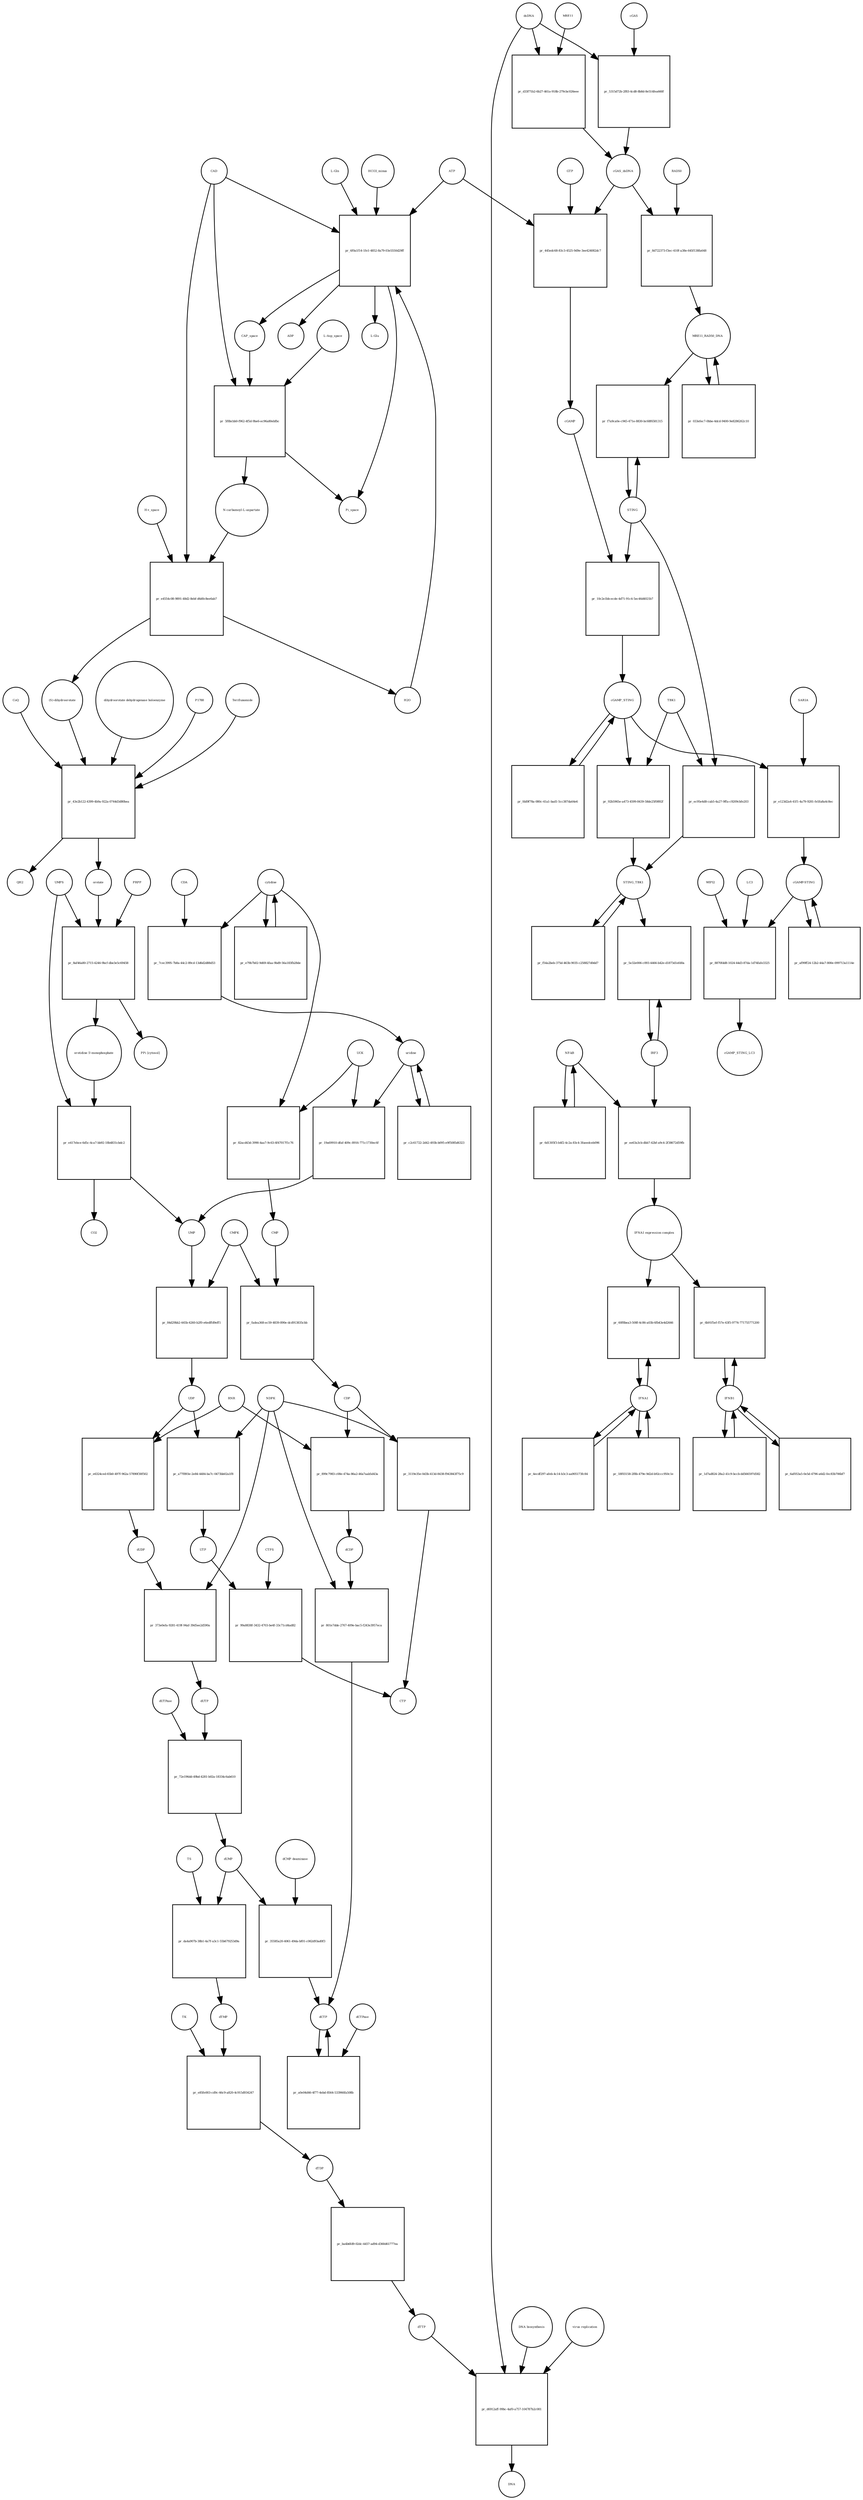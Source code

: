 strict digraph  {
"L-Gln" [annotation="", bipartite=0, cls="simple chemical", fontsize=4, label="L-Gln", shape=circle];
"pr_6f0a1f14-1fe1-4852-8a79-03e5550d29ff" [annotation="", bipartite=1, cls=process, fontsize=4, label="pr_6f0a1f14-1fe1-4852-8a79-03e5550d29ff", shape=square];
CAP_space [annotation="", bipartite=0, cls="simple chemical", fontsize=4, label=CAP_space, shape=circle];
CAD [annotation="", bipartite=0, cls=macromolecule, fontsize=4, label=CAD, shape=circle];
HCO3_minus [annotation="", bipartite=0, cls="simple chemical", fontsize=4, label=HCO3_minus, shape=circle];
H2O [annotation="", bipartite=0, cls="simple chemical", fontsize=4, label=H2O, shape=circle];
ATP [annotation="", bipartite=0, cls="simple chemical", fontsize=4, label=ATP, shape=circle];
"L-Glu" [annotation="", bipartite=0, cls="simple chemical", fontsize=4, label="L-Glu", shape=circle];
ADP [annotation="", bipartite=0, cls="simple chemical", fontsize=4, label=ADP, shape=circle];
Pi_space [annotation="", bipartite=0, cls="simple chemical", fontsize=4, label=Pi_space, shape=circle];
cytidine [annotation="", bipartite=0, cls="simple chemical", fontsize=4, label=cytidine, shape=circle];
"pr_7cec3995-7b8a-44c2-89cd-13d6d2d88d53" [annotation="", bipartite=1, cls=process, fontsize=4, label="pr_7cec3995-7b8a-44c2-89cd-13d6d2d88d53", shape=square];
uridine [annotation="", bipartite=0, cls="simple chemical", fontsize=4, label=uridine, shape=circle];
CDA [annotation="", bipartite=0, cls=macromolecule, fontsize=4, label=CDA, shape=circle];
"pr_19a69910-dfaf-409c-8916-771c1730ec6f" [annotation="", bipartite=1, cls=process, fontsize=4, label="pr_19a69910-dfaf-409c-8916-771c1730ec6f", shape=square];
UMP [annotation="", bipartite=0, cls="simple chemical", fontsize=4, label=UMP, shape=circle];
UCK [annotation="", bipartite=0, cls=macromolecule, fontsize=4, label=UCK, shape=circle];
"pr_82acd43d-3990-4aa7-9c63-6f47017f1c76" [annotation="", bipartite=1, cls=process, fontsize=4, label="pr_82acd43d-3990-4aa7-9c63-6f47017f1c76", shape=square];
CMP [annotation="", bipartite=0, cls="simple chemical", fontsize=4, label=CMP, shape=circle];
"pr_c2c61722-2d42-493b-b095-e9f5085d6323" [annotation="", bipartite=1, cls=process, fontsize=4, label="pr_c2c61722-2d42-493b-b095-e9f5085d6323", shape=square];
"pr_e79b7b02-9d69-4faa-9bd9-56a183fb28de" [annotation="", bipartite=1, cls=process, fontsize=4, label="pr_e79b7b02-9d69-4faa-9bd9-56a183fb28de", shape=square];
"pr_84d29bb2-445b-4260-b2f0-e6edffd9eff1" [annotation="", bipartite=1, cls=process, fontsize=4, label="pr_84d29bb2-445b-4260-b2f0-e6edffd9eff1", shape=square];
UDP [annotation="", bipartite=0, cls="simple chemical", fontsize=4, label=UDP, shape=circle];
CMPK [annotation="", bipartite=0, cls=macromolecule, fontsize=4, label=CMPK, shape=circle];
"pr_fadea368-ec59-4839-890e-dcd913835cbb" [annotation="", bipartite=1, cls=process, fontsize=4, label="pr_fadea368-ec59-4839-890e-dcd913835cbb", shape=square];
CDP [annotation="", bipartite=0, cls="simple chemical", fontsize=4, label=CDP, shape=circle];
"pr_a77f893e-2e84-4484-ba7c-0473bb02a1f8" [annotation="", bipartite=1, cls=process, fontsize=4, label="pr_a77f893e-2e84-4484-ba7c-0473bb02a1f8", shape=square];
UTP [annotation="", bipartite=0, cls="simple chemical", fontsize=4, label=UTP, shape=circle];
NDPK [annotation="", bipartite=0, cls=macromolecule, fontsize=4, label=NDPK, shape=circle];
"pr_3119e35e-0d3b-413d-8438-f943843f75c9" [annotation="", bipartite=1, cls=process, fontsize=4, label="pr_3119e35e-0d3b-413d-8438-f943843f75c9", shape=square];
CTP [annotation="", bipartite=0, cls="simple chemical", fontsize=4, label=CTP, shape=circle];
"pr_99a8838f-3432-4703-be4f-33c71cd4ad82" [annotation="", bipartite=1, cls=process, fontsize=4, label="pr_99a8838f-3432-4703-be4f-33c71cd4ad82", shape=square];
CTPS [annotation="", bipartite=0, cls=macromolecule, fontsize=4, label=CTPS, shape=circle];
"pr_e6324ced-65b0-497f-962a-57890f30f502" [annotation="", bipartite=1, cls=process, fontsize=4, label="pr_e6324ced-65b0-497f-962a-57890f30f502", shape=square];
dUDP [annotation="", bipartite=0, cls="simple chemical", fontsize=4, label=dUDP, shape=circle];
RNR [annotation="", bipartite=0, cls=macromolecule, fontsize=4, label=RNR, shape=circle];
"pr_373e0efa-9281-419f-94af-39d5ee2d590a" [annotation="", bipartite=1, cls=process, fontsize=4, label="pr_373e0efa-9281-419f-94af-39d5ee2d590a", shape=square];
dUTP [annotation="", bipartite=0, cls="simple chemical", fontsize=4, label=dUTP, shape=circle];
dCDP [annotation="", bipartite=0, cls="simple chemical", fontsize=4, label=dCDP, shape=circle];
"pr_801e7dde-2767-409e-bac5-f243e3957eca" [annotation="", bipartite=1, cls=process, fontsize=4, label="pr_801e7dde-2767-409e-bac5-f243e3957eca", shape=square];
dCTP [annotation="", bipartite=0, cls="simple chemical", fontsize=4, label=dCTP, shape=circle];
"pr_899c7983-c08e-474a-86a2-46a7aab5d43a" [annotation="", bipartite=1, cls=process, fontsize=4, label="pr_899c7983-c08e-474a-86a2-46a7aab5d43a", shape=square];
"pr_72e196dd-49bd-4281-b02a-18334c6ab610" [annotation="", bipartite=1, cls=process, fontsize=4, label="pr_72e196dd-49bd-4281-b02a-18334c6ab610", shape=square];
dUMP [annotation="", bipartite=0, cls="simple chemical", fontsize=4, label=dUMP, shape=circle];
dUTPase [annotation="", bipartite=0, cls=macromolecule, fontsize=4, label=dUTPase, shape=circle];
"pr_a0e04d46-4f77-4ebd-8564-533966fa508b" [annotation="", bipartite=1, cls=process, fontsize=4, label="pr_a0e04d46-4f77-4ebd-8564-533966fa508b", shape=square];
dCTPase [annotation="", bipartite=0, cls=macromolecule, fontsize=4, label=dCTPase, shape=circle];
"pr_35585a20-4061-49da-bf01-c062d93ad0f3" [annotation="", bipartite=1, cls=process, fontsize=4, label="pr_35585a20-4061-49da-bf01-c062d93ad0f3", shape=square];
"dCMP deaminase" [annotation="", bipartite=0, cls=macromolecule, fontsize=4, label="dCMP deaminase", shape=circle];
"pr_da4a907b-38b1-4a7f-a3c1-55b679253d9a" [annotation="", bipartite=1, cls=process, fontsize=4, label="pr_da4a907b-38b1-4a7f-a3c1-55b679253d9a", shape=square];
dTMP [annotation="", bipartite=0, cls="simple chemical", fontsize=4, label=dTMP, shape=circle];
TS [annotation="", bipartite=0, cls=macromolecule, fontsize=4, label=TS, shape=circle];
"pr_e85fe003-cd9c-46c9-a820-4c915d934247" [annotation="", bipartite=1, cls=process, fontsize=4, label="pr_e85fe003-cd9c-46c9-a820-4c915d934247", shape=square];
dTDP [annotation="", bipartite=0, cls="simple chemical", fontsize=4, label=dTDP, shape=circle];
TK [annotation="", bipartite=0, cls=macromolecule, fontsize=4, label=TK, shape=circle];
"pr_ba4b6fd9-02dc-4457-ad94-d360d61777ea" [annotation="", bipartite=1, cls=process, fontsize=4, label="pr_ba4b6fd9-02dc-4457-ad94-d360d61777ea", shape=square];
dTTP [annotation="", bipartite=0, cls="simple chemical", fontsize=4, label=dTTP, shape=circle];
dsDNA [annotation="", bipartite=0, cls="simple chemical", fontsize=4, label=dsDNA, shape=circle];
"pr_5315d72b-2f83-4cd8-8b8d-8e514fea660f" [annotation="", bipartite=1, cls=process, fontsize=4, label="pr_5315d72b-2f83-4cd8-8b8d-8e514fea660f", shape=square];
cGAS [annotation="", bipartite=0, cls=macromolecule, fontsize=4, label=cGAS, shape=circle];
cGAS_dsDNA [annotation="", bipartite=0, cls=complex, fontsize=4, label=cGAS_dsDNA, shape=circle];
"pr_445edc68-83c3-4525-9d9e-3ee424082dc7" [annotation="", bipartite=1, cls=process, fontsize=4, label="pr_445edc68-83c3-4525-9d9e-3ee424082dc7", shape=square];
GTP [annotation="", bipartite=0, cls="simple chemical", fontsize=4, label=GTP, shape=circle];
cGAMP [annotation="", bipartite=0, cls="simple chemical", fontsize=4, label=cGAMP, shape=circle];
"pr_10c2e1bb-ecde-4d71-91c4-5ec46d4021b7" [annotation="", bipartite=1, cls=process, fontsize=4, label="pr_10c2e1bb-ecde-4d71-91c4-5ec46d4021b7", shape=square];
STING [annotation="", bipartite=0, cls="macromolecule multimer", fontsize=4, label=STING, shape=circle];
cGAMP_STING [annotation="", bipartite=0, cls=complex, fontsize=4, label=cGAMP_STING, shape=circle];
TBK1 [annotation="", bipartite=0, cls=macromolecule, fontsize=4, label=TBK1, shape=circle];
"pr_92b5965e-a473-4599-8439-58de25f0892f" [annotation="", bipartite=1, cls=process, fontsize=4, label="pr_92b5965e-a473-4599-8439-58de25f0892f", shape=square];
STING_TBK1 [annotation="", bipartite=0, cls=complex, fontsize=4, label=STING_TBK1, shape=circle];
"pr_fdd9f78a-080c-41a1-bad1-5cc387da64e6" [annotation="", bipartite=1, cls=process, fontsize=4, label="pr_fdd9f78a-080c-41a1-bad1-5cc387da64e6", shape=square];
"pr_f54a2beb-375d-463b-9035-c258827d0dd7" [annotation="", bipartite=1, cls=process, fontsize=4, label="pr_f54a2beb-375d-463b-9035-c258827d0dd7", shape=square];
"NF-kB" [annotation="", bipartite=0, cls=complex, fontsize=4, label="NF-kB", shape=circle];
"pr_6d1305f3-b4f2-4c2a-83c4-3faeedceb096" [annotation="", bipartite=1, cls=process, fontsize=4, label="pr_6d1305f3-b4f2-4c2a-83c4-3faeedceb096", shape=square];
IFNA1 [annotation="", bipartite=0, cls="nucleic acid feature", fontsize=4, label=IFNA1, shape=circle];
"pr_18f03158-2f8b-479e-9d2d-b92ccc950c1e" [annotation="", bipartite=1, cls=process, fontsize=4, label="pr_18f03158-2f8b-479e-9d2d-b92ccc950c1e", shape=square];
IFNB1 [annotation="", bipartite=0, cls="nucleic acid feature", fontsize=4, label=IFNB1, shape=circle];
"pr_6af053a5-0e5d-4796-a6d2-fec83b706bf7" [annotation="", bipartite=1, cls=process, fontsize=4, label="pr_6af053a5-0e5d-4796-a6d2-fec83b706bf7", shape=square];
"pr_4ecdf297-afeb-4c14-b3c3-aa905173fc84" [annotation="", bipartite=1, cls=process, fontsize=4, label="pr_4ecdf297-afeb-4c14-b3c3-aa905173fc84", shape=square];
"pr_1d7ad824-28a2-41c9-bccb-dd566597d582" [annotation="", bipartite=1, cls=process, fontsize=4, label="pr_1d7ad824-28a2-41c9-bccb-dd566597d582", shape=square];
"pr_6b91f5ef-f57e-43f5-9774-771755771200" [annotation="", bipartite=1, cls=process, fontsize=4, label="pr_6b91f5ef-f57e-43f5-9774-771755771200", shape=square];
"IFNA1 expression complex" [annotation="", bipartite=0, cls=complex, fontsize=4, label="IFNA1 expression complex", shape=circle];
"cGAMP-STING" [annotation="", bipartite=0, cls=complex, fontsize=4, label="cGAMP-STING", shape=circle];
"pr_af99ff24-12b2-44a7-800e-099713a1114e" [annotation="", bipartite=1, cls=process, fontsize=4, label="pr_af99ff24-12b2-44a7-800e-099713a1114e", shape=square];
"pr_d33f71b2-6b27-461a-918b-279cbc026eee" [annotation="", bipartite=1, cls=process, fontsize=4, label="pr_d33f71b2-6b27-461a-918b-279cbc026eee", shape=square];
MRE11 [annotation="", bipartite=0, cls="macromolecule multimer", fontsize=4, label=MRE11, shape=circle];
RAD50 [annotation="", bipartite=0, cls="macromolecule multimer", fontsize=4, label=RAD50, shape=circle];
"pr_8d722373-f3ec-410f-a38e-645f138fa648" [annotation="", bipartite=1, cls=process, fontsize=4, label="pr_8d722373-f3ec-410f-a38e-645f138fa648", shape=square];
MRE11_RAD50_DNA [annotation="", bipartite=0, cls=complex, fontsize=4, label=MRE11_RAD50_DNA, shape=circle];
IRF3 [annotation="", bipartite=0, cls="macromolecule multimer", fontsize=4, label=IRF3, shape=circle];
"pr_5e32e006-c093-4466-b42e-d1873d1efd0a" [annotation="", bipartite=1, cls=process, fontsize=4, label="pr_5e32e006-c093-4466-b42e-d1873d1efd0a", shape=square];
"pr_e123d2a4-41f1-4a79-9281-fe5fa8a4c8ec" [annotation="", bipartite=1, cls=process, fontsize=4, label="pr_e123d2a4-41f1-4a79-9281-fe5fa8a4c8ec", shape=square];
SAR1A [annotation="", bipartite=0, cls=macromolecule, fontsize=4, label=SAR1A, shape=circle];
"pr_8870fdd8-1024-44d3-87da-1d74fafe3325" [annotation="", bipartite=1, cls=process, fontsize=4, label="pr_8870fdd8-1024-44d3-87da-1d74fafe3325", shape=square];
LC3 [annotation="", bipartite=0, cls=macromolecule, fontsize=4, label=LC3, shape=circle];
cGAMP_STING_LC3 [annotation="", bipartite=0, cls=complex, fontsize=4, label=cGAMP_STING_LC3, shape=circle];
WIPI2 [annotation="", bipartite=0, cls=macromolecule, fontsize=4, label=WIPI2, shape=circle];
"pr_f7a9ca0e-c945-471e-8830-bc68f6581315" [annotation="", bipartite=1, cls=process, fontsize=4, label="pr_f7a9ca0e-c945-471e-8830-bc68f6581315", shape=square];
"pr_ec95e4d8-cab5-4a27-9ffa-c9209cbfe203" [annotation="", bipartite=1, cls=process, fontsize=4, label="pr_ec95e4d8-cab5-4a27-9ffa-c9209cbfe203", shape=square];
"pr_033efec7-0bbe-4dcd-9400-9e8286262c10" [annotation="", bipartite=1, cls=process, fontsize=4, label="pr_033efec7-0bbe-4dcd-9400-9e8286262c10", shape=square];
"pr_5f8bcbb0-f962-4f5d-9be6-ec96a80ebfbc" [annotation="", bipartite=1, cls=process, fontsize=4, label="pr_5f8bcbb0-f962-4f5d-9be6-ec96a80ebfbc", shape=square];
"N-carbamoyl-L-aspartate" [annotation="", bipartite=0, cls="simple chemical", fontsize=4, label="N-carbamoyl-L-aspartate", shape=circle];
"L-Asp_space" [annotation="", bipartite=0, cls="simple chemical", fontsize=4, label="L-Asp_space", shape=circle];
"pr_e4554c08-9891-48d2-8ebf-d6d0c8ee6ab7" [annotation="", bipartite=1, cls=process, fontsize=4, label="pr_e4554c08-9891-48d2-8ebf-d6d0c8ee6ab7", shape=square];
"(S)-dihydroorotate" [annotation="", bipartite=0, cls="simple chemical", fontsize=4, label="(S)-dihydroorotate", shape=circle];
"H+_space" [annotation="", bipartite=0, cls="simple chemical", fontsize=4, label="H+_space", shape=circle];
"pr_43e2b122-4399-4b9a-922a-0744d3d80bea" [annotation="", bipartite=1, cls=process, fontsize=4, label="pr_43e2b122-4399-4b9a-922a-0744d3d80bea", shape=square];
orotate [annotation="", bipartite=0, cls="simple chemical", fontsize=4, label=orotate, shape=circle];
"dihydroorotate dehydrogenase holoenzyme" [annotation="", bipartite=0, cls="simple chemical", fontsize=4, label="dihydroorotate dehydrogenase holoenzyme", shape=circle];
P1788 [annotation="", bipartite=0, cls="simple chemical", fontsize=4, label=P1788, shape=circle];
Teriflunomide [annotation="", bipartite=0, cls="simple chemical", fontsize=4, label=Teriflunomide, shape=circle];
CoQ [annotation="", bipartite=0, cls="simple chemical", fontsize=4, label=CoQ, shape=circle];
QH2 [annotation="", bipartite=0, cls="simple chemical", fontsize=4, label=QH2, shape=circle];
"pr_8af46a80-2715-4246-9bcf-dbe3e5c69458" [annotation="", bipartite=1, cls=process, fontsize=4, label="pr_8af46a80-2715-4246-9bcf-dbe3e5c69458", shape=square];
"orotidine 5'-monophosphate" [annotation="", bipartite=0, cls="simple chemical", fontsize=4, label="orotidine 5'-monophosphate", shape=circle];
UMPS [annotation="", bipartite=0, cls="macromolecule multimer", fontsize=4, label=UMPS, shape=circle];
PRPP [annotation="", bipartite=0, cls="simple chemical", fontsize=4, label=PRPP, shape=circle];
"PPi [cytosol]" [annotation="", bipartite=0, cls="simple chemical", fontsize=4, label="PPi [cytosol]", shape=circle];
"pr_e417ebce-6d5c-4ca7-bb92-18b4831cbdc2" [annotation="", bipartite=1, cls=process, fontsize=4, label="pr_e417ebce-6d5c-4ca7-bb92-18b4831cbdc2", shape=square];
CO2 [annotation="", bipartite=0, cls="simple chemical", fontsize=4, label=CO2, shape=circle];
"pr_d6912aff-99bc-4af0-a757-104787b2c081" [annotation="", bipartite=1, cls=process, fontsize=4, label="pr_d6912aff-99bc-4af0-a757-104787b2c081", shape=square];
DNA [annotation="", bipartite=0, cls="nucleic acid feature", fontsize=4, label=DNA, shape=circle];
"DNA biosynthesis" [annotation="urn_miriam_obo.go_GO%3A0071897", bipartite=0, cls=phenotype, fontsize=4, label="DNA biosynthesis", shape=circle];
"virus replication" [annotation="", bipartite=0, cls=phenotype, fontsize=4, label="virus replication", shape=circle];
"pr_60f8bea3-508f-4c86-a03b-6fb43e4d2666" [annotation="", bipartite=1, cls=process, fontsize=4, label="pr_60f8bea3-508f-4c86-a03b-6fb43e4d2666", shape=square];
"pr_ee63a3cb-dbb7-42bf-a9c4-2f38672d59fb" [annotation="", bipartite=1, cls=process, fontsize=4, label="pr_ee63a3cb-dbb7-42bf-a9c4-2f38672d59fb", shape=square];
"L-Gln" -> "pr_6f0a1f14-1fe1-4852-8a79-03e5550d29ff"  [annotation="", interaction_type=consumption];
"pr_6f0a1f14-1fe1-4852-8a79-03e5550d29ff" -> CAP_space  [annotation="", interaction_type=production];
"pr_6f0a1f14-1fe1-4852-8a79-03e5550d29ff" -> "L-Glu"  [annotation="", interaction_type=production];
"pr_6f0a1f14-1fe1-4852-8a79-03e5550d29ff" -> ADP  [annotation="", interaction_type=production];
"pr_6f0a1f14-1fe1-4852-8a79-03e5550d29ff" -> Pi_space  [annotation="", interaction_type=production];
CAP_space -> "pr_5f8bcbb0-f962-4f5d-9be6-ec96a80ebfbc"  [annotation="", interaction_type=consumption];
CAD -> "pr_6f0a1f14-1fe1-4852-8a79-03e5550d29ff"  [annotation=urn_miriam_reactome_REACT_1698, interaction_type=catalysis];
CAD -> "pr_5f8bcbb0-f962-4f5d-9be6-ec96a80ebfbc"  [annotation=urn_miriam_reactome_REACT_1698, interaction_type=catalysis];
CAD -> "pr_e4554c08-9891-48d2-8ebf-d6d0c8ee6ab7"  [annotation=urn_miriam_reactome_REACT_1698, interaction_type=catalysis];
HCO3_minus -> "pr_6f0a1f14-1fe1-4852-8a79-03e5550d29ff"  [annotation="", interaction_type=consumption];
H2O -> "pr_6f0a1f14-1fe1-4852-8a79-03e5550d29ff"  [annotation="", interaction_type=consumption];
ATP -> "pr_6f0a1f14-1fe1-4852-8a79-03e5550d29ff"  [annotation="", interaction_type=consumption];
ATP -> "pr_445edc68-83c3-4525-9d9e-3ee424082dc7"  [annotation="", interaction_type=consumption];
cytidine -> "pr_7cec3995-7b8a-44c2-89cd-13d6d2d88d53"  [annotation="", interaction_type=consumption];
cytidine -> "pr_82acd43d-3990-4aa7-9c63-6f47017f1c76"  [annotation="", interaction_type=consumption];
cytidine -> "pr_e79b7b02-9d69-4faa-9bd9-56a183fb28de"  [annotation="", interaction_type=consumption];
"pr_7cec3995-7b8a-44c2-89cd-13d6d2d88d53" -> uridine  [annotation="", interaction_type=production];
uridine -> "pr_19a69910-dfaf-409c-8916-771c1730ec6f"  [annotation="", interaction_type=consumption];
uridine -> "pr_c2c61722-2d42-493b-b095-e9f5085d6323"  [annotation="", interaction_type=consumption];
CDA -> "pr_7cec3995-7b8a-44c2-89cd-13d6d2d88d53"  [annotation="", interaction_type=catalysis];
"pr_19a69910-dfaf-409c-8916-771c1730ec6f" -> UMP  [annotation="", interaction_type=production];
UMP -> "pr_84d29bb2-445b-4260-b2f0-e6edffd9eff1"  [annotation="", interaction_type=consumption];
UCK -> "pr_19a69910-dfaf-409c-8916-771c1730ec6f"  [annotation="", interaction_type=catalysis];
UCK -> "pr_82acd43d-3990-4aa7-9c63-6f47017f1c76"  [annotation="", interaction_type=catalysis];
"pr_82acd43d-3990-4aa7-9c63-6f47017f1c76" -> CMP  [annotation="", interaction_type=production];
CMP -> "pr_fadea368-ec59-4839-890e-dcd913835cbb"  [annotation="", interaction_type=consumption];
"pr_c2c61722-2d42-493b-b095-e9f5085d6323" -> uridine  [annotation="", interaction_type=production];
"pr_e79b7b02-9d69-4faa-9bd9-56a183fb28de" -> cytidine  [annotation="", interaction_type=production];
"pr_84d29bb2-445b-4260-b2f0-e6edffd9eff1" -> UDP  [annotation="", interaction_type=production];
UDP -> "pr_a77f893e-2e84-4484-ba7c-0473bb02a1f8"  [annotation="", interaction_type=consumption];
UDP -> "pr_e6324ced-65b0-497f-962a-57890f30f502"  [annotation="", interaction_type=consumption];
CMPK -> "pr_84d29bb2-445b-4260-b2f0-e6edffd9eff1"  [annotation="", interaction_type=catalysis];
CMPK -> "pr_fadea368-ec59-4839-890e-dcd913835cbb"  [annotation="", interaction_type=catalysis];
"pr_fadea368-ec59-4839-890e-dcd913835cbb" -> CDP  [annotation="", interaction_type=production];
CDP -> "pr_3119e35e-0d3b-413d-8438-f943843f75c9"  [annotation="", interaction_type=consumption];
CDP -> "pr_899c7983-c08e-474a-86a2-46a7aab5d43a"  [annotation="", interaction_type=consumption];
"pr_a77f893e-2e84-4484-ba7c-0473bb02a1f8" -> UTP  [annotation="", interaction_type=production];
UTP -> "pr_99a8838f-3432-4703-be4f-33c71cd4ad82"  [annotation="", interaction_type=consumption];
NDPK -> "pr_a77f893e-2e84-4484-ba7c-0473bb02a1f8"  [annotation="", interaction_type=catalysis];
NDPK -> "pr_3119e35e-0d3b-413d-8438-f943843f75c9"  [annotation="", interaction_type=catalysis];
NDPK -> "pr_373e0efa-9281-419f-94af-39d5ee2d590a"  [annotation="", interaction_type=catalysis];
NDPK -> "pr_801e7dde-2767-409e-bac5-f243e3957eca"  [annotation="", interaction_type=catalysis];
"pr_3119e35e-0d3b-413d-8438-f943843f75c9" -> CTP  [annotation="", interaction_type=production];
"pr_99a8838f-3432-4703-be4f-33c71cd4ad82" -> CTP  [annotation="", interaction_type=production];
CTPS -> "pr_99a8838f-3432-4703-be4f-33c71cd4ad82"  [annotation="", interaction_type=catalysis];
"pr_e6324ced-65b0-497f-962a-57890f30f502" -> dUDP  [annotation="", interaction_type=production];
dUDP -> "pr_373e0efa-9281-419f-94af-39d5ee2d590a"  [annotation="", interaction_type=consumption];
RNR -> "pr_e6324ced-65b0-497f-962a-57890f30f502"  [annotation="", interaction_type=catalysis];
RNR -> "pr_899c7983-c08e-474a-86a2-46a7aab5d43a"  [annotation="", interaction_type=catalysis];
"pr_373e0efa-9281-419f-94af-39d5ee2d590a" -> dUTP  [annotation="", interaction_type=production];
dUTP -> "pr_72e196dd-49bd-4281-b02a-18334c6ab610"  [annotation="", interaction_type=consumption];
dCDP -> "pr_801e7dde-2767-409e-bac5-f243e3957eca"  [annotation="", interaction_type=consumption];
"pr_801e7dde-2767-409e-bac5-f243e3957eca" -> dCTP  [annotation="", interaction_type=production];
dCTP -> "pr_a0e04d46-4f77-4ebd-8564-533966fa508b"  [annotation="", interaction_type=consumption];
"pr_899c7983-c08e-474a-86a2-46a7aab5d43a" -> dCDP  [annotation="", interaction_type=production];
"pr_72e196dd-49bd-4281-b02a-18334c6ab610" -> dUMP  [annotation="", interaction_type=production];
dUMP -> "pr_35585a20-4061-49da-bf01-c062d93ad0f3"  [annotation="", interaction_type=consumption];
dUMP -> "pr_da4a907b-38b1-4a7f-a3c1-55b679253d9a"  [annotation="", interaction_type=consumption];
dUTPase -> "pr_72e196dd-49bd-4281-b02a-18334c6ab610"  [annotation="", interaction_type=catalysis];
"pr_a0e04d46-4f77-4ebd-8564-533966fa508b" -> dCTP  [annotation="", interaction_type=production];
dCTPase -> "pr_a0e04d46-4f77-4ebd-8564-533966fa508b"  [annotation="", interaction_type=catalysis];
"pr_35585a20-4061-49da-bf01-c062d93ad0f3" -> dCTP  [annotation="", interaction_type=production];
"dCMP deaminase" -> "pr_35585a20-4061-49da-bf01-c062d93ad0f3"  [annotation="", interaction_type=catalysis];
"pr_da4a907b-38b1-4a7f-a3c1-55b679253d9a" -> dTMP  [annotation="", interaction_type=production];
dTMP -> "pr_e85fe003-cd9c-46c9-a820-4c915d934247"  [annotation="", interaction_type=consumption];
TS -> "pr_da4a907b-38b1-4a7f-a3c1-55b679253d9a"  [annotation="", interaction_type=catalysis];
"pr_e85fe003-cd9c-46c9-a820-4c915d934247" -> dTDP  [annotation="", interaction_type=production];
dTDP -> "pr_ba4b6fd9-02dc-4457-ad94-d360d61777ea"  [annotation="", interaction_type=consumption];
TK -> "pr_e85fe003-cd9c-46c9-a820-4c915d934247"  [annotation="", interaction_type=catalysis];
"pr_ba4b6fd9-02dc-4457-ad94-d360d61777ea" -> dTTP  [annotation="", interaction_type=production];
dTTP -> "pr_d6912aff-99bc-4af0-a757-104787b2c081"  [annotation="", interaction_type=consumption];
dsDNA -> "pr_5315d72b-2f83-4cd8-8b8d-8e514fea660f"  [annotation="", interaction_type=consumption];
dsDNA -> "pr_d33f71b2-6b27-461a-918b-279cbc026eee"  [annotation="", interaction_type=consumption];
dsDNA -> "pr_d6912aff-99bc-4af0-a757-104787b2c081"  [annotation="", interaction_type=consumption];
"pr_5315d72b-2f83-4cd8-8b8d-8e514fea660f" -> cGAS_dsDNA  [annotation="", interaction_type=production];
cGAS -> "pr_5315d72b-2f83-4cd8-8b8d-8e514fea660f"  [annotation="", interaction_type=consumption];
cGAS_dsDNA -> "pr_445edc68-83c3-4525-9d9e-3ee424082dc7"  [annotation="", interaction_type=catalysis];
cGAS_dsDNA -> "pr_8d722373-f3ec-410f-a38e-645f138fa648"  [annotation="", interaction_type=consumption];
"pr_445edc68-83c3-4525-9d9e-3ee424082dc7" -> cGAMP  [annotation="", interaction_type=production];
GTP -> "pr_445edc68-83c3-4525-9d9e-3ee424082dc7"  [annotation="", interaction_type=consumption];
cGAMP -> "pr_10c2e1bb-ecde-4d71-91c4-5ec46d4021b7"  [annotation="", interaction_type=consumption];
"pr_10c2e1bb-ecde-4d71-91c4-5ec46d4021b7" -> cGAMP_STING  [annotation="", interaction_type=production];
STING -> "pr_10c2e1bb-ecde-4d71-91c4-5ec46d4021b7"  [annotation="", interaction_type=consumption];
STING -> "pr_f7a9ca0e-c945-471e-8830-bc68f6581315"  [annotation="", interaction_type=consumption];
STING -> "pr_ec95e4d8-cab5-4a27-9ffa-c9209cbfe203"  [annotation="", interaction_type=consumption];
cGAMP_STING -> "pr_92b5965e-a473-4599-8439-58de25f0892f"  [annotation="", interaction_type=consumption];
cGAMP_STING -> "pr_fdd9f78a-080c-41a1-bad1-5cc387da64e6"  [annotation="", interaction_type=consumption];
cGAMP_STING -> "pr_e123d2a4-41f1-4a79-9281-fe5fa8a4c8ec"  [annotation="", interaction_type=consumption];
TBK1 -> "pr_92b5965e-a473-4599-8439-58de25f0892f"  [annotation="", interaction_type=consumption];
TBK1 -> "pr_ec95e4d8-cab5-4a27-9ffa-c9209cbfe203"  [annotation="", interaction_type=consumption];
"pr_92b5965e-a473-4599-8439-58de25f0892f" -> STING_TBK1  [annotation="", interaction_type=production];
STING_TBK1 -> "pr_f54a2beb-375d-463b-9035-c258827d0dd7"  [annotation="", interaction_type=consumption];
STING_TBK1 -> "pr_5e32e006-c093-4466-b42e-d1873d1efd0a"  [annotation="", interaction_type=catalysis];
"pr_fdd9f78a-080c-41a1-bad1-5cc387da64e6" -> cGAMP_STING  [annotation="", interaction_type=production];
"pr_f54a2beb-375d-463b-9035-c258827d0dd7" -> STING_TBK1  [annotation="", interaction_type=production];
"NF-kB" -> "pr_6d1305f3-b4f2-4c2a-83c4-3faeedceb096"  [annotation="", interaction_type=consumption];
"NF-kB" -> "pr_ee63a3cb-dbb7-42bf-a9c4-2f38672d59fb"  [annotation="", interaction_type=consumption];
"pr_6d1305f3-b4f2-4c2a-83c4-3faeedceb096" -> "NF-kB"  [annotation="", interaction_type=production];
IFNA1 -> "pr_18f03158-2f8b-479e-9d2d-b92ccc950c1e"  [annotation="", interaction_type=consumption];
IFNA1 -> "pr_4ecdf297-afeb-4c14-b3c3-aa905173fc84"  [annotation="", interaction_type=consumption];
IFNA1 -> "pr_60f8bea3-508f-4c86-a03b-6fb43e4d2666"  [annotation="", interaction_type=consumption];
"pr_18f03158-2f8b-479e-9d2d-b92ccc950c1e" -> IFNA1  [annotation="", interaction_type=production];
IFNB1 -> "pr_6af053a5-0e5d-4796-a6d2-fec83b706bf7"  [annotation="", interaction_type=consumption];
IFNB1 -> "pr_1d7ad824-28a2-41c9-bccb-dd566597d582"  [annotation="", interaction_type=consumption];
IFNB1 -> "pr_6b91f5ef-f57e-43f5-9774-771755771200"  [annotation="", interaction_type=consumption];
"pr_6af053a5-0e5d-4796-a6d2-fec83b706bf7" -> IFNB1  [annotation="", interaction_type=production];
"pr_4ecdf297-afeb-4c14-b3c3-aa905173fc84" -> IFNA1  [annotation="", interaction_type=production];
"pr_1d7ad824-28a2-41c9-bccb-dd566597d582" -> IFNB1  [annotation="", interaction_type=production];
"pr_6b91f5ef-f57e-43f5-9774-771755771200" -> IFNB1  [annotation="", interaction_type=production];
"IFNA1 expression complex" -> "pr_6b91f5ef-f57e-43f5-9774-771755771200"  [annotation="", interaction_type=stimulation];
"IFNA1 expression complex" -> "pr_60f8bea3-508f-4c86-a03b-6fb43e4d2666"  [annotation="", interaction_type=stimulation];
"cGAMP-STING" -> "pr_af99ff24-12b2-44a7-800e-099713a1114e"  [annotation="", interaction_type=consumption];
"cGAMP-STING" -> "pr_8870fdd8-1024-44d3-87da-1d74fafe3325"  [annotation="", interaction_type=consumption];
"pr_af99ff24-12b2-44a7-800e-099713a1114e" -> "cGAMP-STING"  [annotation="", interaction_type=production];
"pr_d33f71b2-6b27-461a-918b-279cbc026eee" -> cGAS_dsDNA  [annotation="", interaction_type=production];
MRE11 -> "pr_d33f71b2-6b27-461a-918b-279cbc026eee"  [annotation="", interaction_type=consumption];
RAD50 -> "pr_8d722373-f3ec-410f-a38e-645f138fa648"  [annotation="", interaction_type=consumption];
"pr_8d722373-f3ec-410f-a38e-645f138fa648" -> MRE11_RAD50_DNA  [annotation="", interaction_type=production];
MRE11_RAD50_DNA -> "pr_f7a9ca0e-c945-471e-8830-bc68f6581315"  [annotation="", interaction_type=catalysis];
MRE11_RAD50_DNA -> "pr_033efec7-0bbe-4dcd-9400-9e8286262c10"  [annotation="", interaction_type=consumption];
IRF3 -> "pr_5e32e006-c093-4466-b42e-d1873d1efd0a"  [annotation="", interaction_type=consumption];
IRF3 -> "pr_ee63a3cb-dbb7-42bf-a9c4-2f38672d59fb"  [annotation="", interaction_type=consumption];
"pr_5e32e006-c093-4466-b42e-d1873d1efd0a" -> IRF3  [annotation="", interaction_type=production];
"pr_e123d2a4-41f1-4a79-9281-fe5fa8a4c8ec" -> "cGAMP-STING"  [annotation="", interaction_type=production];
SAR1A -> "pr_e123d2a4-41f1-4a79-9281-fe5fa8a4c8ec"  [annotation="", interaction_type=catalysis];
"pr_8870fdd8-1024-44d3-87da-1d74fafe3325" -> cGAMP_STING_LC3  [annotation="", interaction_type=production];
LC3 -> "pr_8870fdd8-1024-44d3-87da-1d74fafe3325"  [annotation="", interaction_type=consumption];
WIPI2 -> "pr_8870fdd8-1024-44d3-87da-1d74fafe3325"  [annotation="", interaction_type=catalysis];
"pr_f7a9ca0e-c945-471e-8830-bc68f6581315" -> STING  [annotation="", interaction_type=production];
"pr_ec95e4d8-cab5-4a27-9ffa-c9209cbfe203" -> STING_TBK1  [annotation="", interaction_type=production];
"pr_033efec7-0bbe-4dcd-9400-9e8286262c10" -> MRE11_RAD50_DNA  [annotation="", interaction_type=production];
"pr_5f8bcbb0-f962-4f5d-9be6-ec96a80ebfbc" -> "N-carbamoyl-L-aspartate"  [annotation="", interaction_type=production];
"pr_5f8bcbb0-f962-4f5d-9be6-ec96a80ebfbc" -> Pi_space  [annotation="", interaction_type=production];
"N-carbamoyl-L-aspartate" -> "pr_e4554c08-9891-48d2-8ebf-d6d0c8ee6ab7"  [annotation="", interaction_type=consumption];
"L-Asp_space" -> "pr_5f8bcbb0-f962-4f5d-9be6-ec96a80ebfbc"  [annotation="", interaction_type=consumption];
"pr_e4554c08-9891-48d2-8ebf-d6d0c8ee6ab7" -> "(S)-dihydroorotate"  [annotation="", interaction_type=production];
"pr_e4554c08-9891-48d2-8ebf-d6d0c8ee6ab7" -> H2O  [annotation="", interaction_type=production];
"(S)-dihydroorotate" -> "pr_43e2b122-4399-4b9a-922a-0744d3d80bea"  [annotation="", interaction_type=consumption];
"H+_space" -> "pr_e4554c08-9891-48d2-8ebf-d6d0c8ee6ab7"  [annotation="", interaction_type=consumption];
"pr_43e2b122-4399-4b9a-922a-0744d3d80bea" -> orotate  [annotation="", interaction_type=production];
"pr_43e2b122-4399-4b9a-922a-0744d3d80bea" -> QH2  [annotation="", interaction_type=production];
orotate -> "pr_8af46a80-2715-4246-9bcf-dbe3e5c69458"  [annotation="", interaction_type=consumption];
"dihydroorotate dehydrogenase holoenzyme" -> "pr_43e2b122-4399-4b9a-922a-0744d3d80bea"  [annotation=urn_miriam_reactome_REACT_1698, interaction_type=catalysis];
P1788 -> "pr_43e2b122-4399-4b9a-922a-0744d3d80bea"  [annotation=urn_miriam_reactome_REACT_1698, interaction_type=inhibition];
Teriflunomide -> "pr_43e2b122-4399-4b9a-922a-0744d3d80bea"  [annotation=urn_miriam_reactome_REACT_1698, interaction_type=inhibition];
CoQ -> "pr_43e2b122-4399-4b9a-922a-0744d3d80bea"  [annotation="", interaction_type=consumption];
"pr_8af46a80-2715-4246-9bcf-dbe3e5c69458" -> "orotidine 5'-monophosphate"  [annotation="", interaction_type=production];
"pr_8af46a80-2715-4246-9bcf-dbe3e5c69458" -> "PPi [cytosol]"  [annotation="", interaction_type=production];
"orotidine 5'-monophosphate" -> "pr_e417ebce-6d5c-4ca7-bb92-18b4831cbdc2"  [annotation="", interaction_type=consumption];
UMPS -> "pr_8af46a80-2715-4246-9bcf-dbe3e5c69458"  [annotation=urn_miriam_reactome_REACT_1698, interaction_type=catalysis];
UMPS -> "pr_e417ebce-6d5c-4ca7-bb92-18b4831cbdc2"  [annotation=urn_miriam_reactome_REACT_1698, interaction_type=catalysis];
PRPP -> "pr_8af46a80-2715-4246-9bcf-dbe3e5c69458"  [annotation="", interaction_type=consumption];
"pr_e417ebce-6d5c-4ca7-bb92-18b4831cbdc2" -> UMP  [annotation="", interaction_type=production];
"pr_e417ebce-6d5c-4ca7-bb92-18b4831cbdc2" -> CO2  [annotation="", interaction_type=production];
"pr_d6912aff-99bc-4af0-a757-104787b2c081" -> DNA  [annotation="", interaction_type=production];
"DNA biosynthesis" -> "pr_d6912aff-99bc-4af0-a757-104787b2c081"  [annotation="", interaction_type=catalysis];
"virus replication" -> "pr_d6912aff-99bc-4af0-a757-104787b2c081"  [annotation="", interaction_type=inhibition];
"pr_60f8bea3-508f-4c86-a03b-6fb43e4d2666" -> IFNA1  [annotation="", interaction_type=production];
"pr_ee63a3cb-dbb7-42bf-a9c4-2f38672d59fb" -> "IFNA1 expression complex"  [annotation="", interaction_type=production];
}
